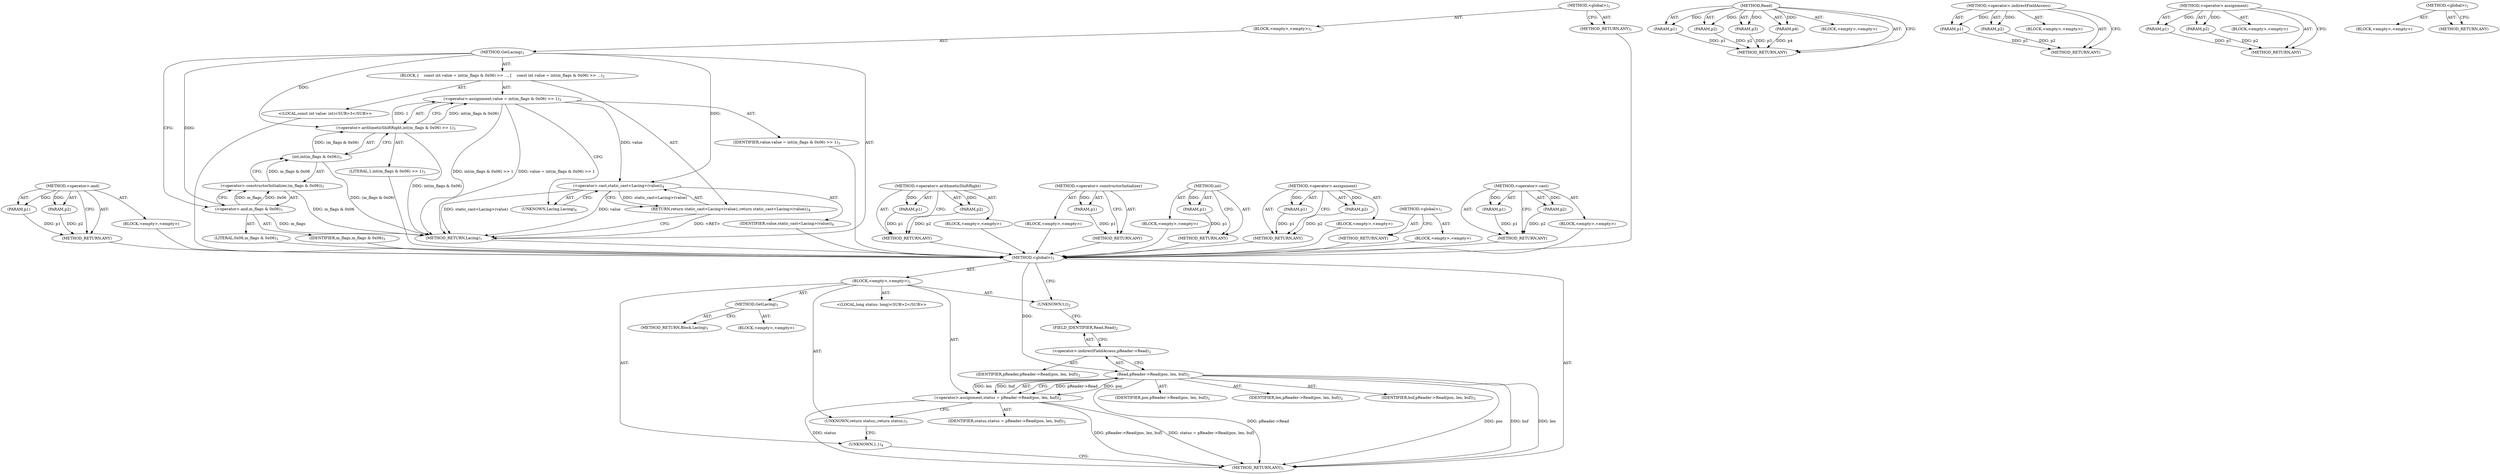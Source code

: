 digraph "&lt;global&gt;" {
vulnerable_61 [label=<(METHOD,&lt;operator&gt;.and)>];
vulnerable_62 [label=<(PARAM,p1)>];
vulnerable_63 [label=<(PARAM,p2)>];
vulnerable_64 [label=<(BLOCK,&lt;empty&gt;,&lt;empty&gt;)>];
vulnerable_65 [label=<(METHOD_RETURN,ANY)>];
vulnerable_6 [label=<(METHOD,&lt;global&gt;)<SUB>1</SUB>>];
vulnerable_7 [label=<(BLOCK,&lt;empty&gt;,&lt;empty&gt;)<SUB>1</SUB>>];
vulnerable_8 [label=<(METHOD,GetLacing)<SUB>1</SUB>>];
vulnerable_9 [label=<(BLOCK,{
    const int value = int(m_flags &amp; 0x06) &gt;&gt; ...,{
    const int value = int(m_flags &amp; 0x06) &gt;&gt; ...)<SUB>2</SUB>>];
vulnerable_10 [label="<(LOCAL,const int value: int)<SUB>3</SUB>>"];
vulnerable_11 [label=<(&lt;operator&gt;.assignment,value = int(m_flags &amp; 0x06) &gt;&gt; 1)<SUB>3</SUB>>];
vulnerable_12 [label=<(IDENTIFIER,value,value = int(m_flags &amp; 0x06) &gt;&gt; 1)<SUB>3</SUB>>];
vulnerable_13 [label=<(&lt;operator&gt;.arithmeticShiftRight,int(m_flags &amp; 0x06) &gt;&gt; 1)<SUB>3</SUB>>];
vulnerable_14 [label=<(int,int(m_flags &amp; 0x06))<SUB>3</SUB>>];
vulnerable_15 [label=<(&lt;operator&gt;.constructorInitializer,(m_flags &amp; 0x06))<SUB>3</SUB>>];
vulnerable_16 [label=<(&lt;operator&gt;.and,m_flags &amp; 0x06)<SUB>3</SUB>>];
vulnerable_17 [label=<(IDENTIFIER,m_flags,m_flags &amp; 0x06)<SUB>3</SUB>>];
vulnerable_18 [label=<(LITERAL,0x06,m_flags &amp; 0x06)<SUB>3</SUB>>];
vulnerable_19 [label=<(LITERAL,1,int(m_flags &amp; 0x06) &gt;&gt; 1)<SUB>3</SUB>>];
vulnerable_20 [label=<(RETURN,return static_cast&lt;Lacing&gt;(value);,return static_cast&lt;Lacing&gt;(value);)<SUB>4</SUB>>];
vulnerable_21 [label=<(&lt;operator&gt;.cast,static_cast&lt;Lacing&gt;(value))<SUB>4</SUB>>];
vulnerable_22 [label=<(UNKNOWN,Lacing,Lacing)<SUB>4</SUB>>];
vulnerable_23 [label=<(IDENTIFIER,value,static_cast&lt;Lacing&gt;(value))<SUB>4</SUB>>];
vulnerable_24 [label=<(METHOD_RETURN,Lacing)<SUB>1</SUB>>];
vulnerable_26 [label=<(METHOD_RETURN,ANY)<SUB>1</SUB>>];
vulnerable_48 [label=<(METHOD,&lt;operator&gt;.arithmeticShiftRight)>];
vulnerable_49 [label=<(PARAM,p1)>];
vulnerable_50 [label=<(PARAM,p2)>];
vulnerable_51 [label=<(BLOCK,&lt;empty&gt;,&lt;empty&gt;)>];
vulnerable_52 [label=<(METHOD_RETURN,ANY)>];
vulnerable_57 [label=<(METHOD,&lt;operator&gt;.constructorInitializer)>];
vulnerable_58 [label=<(PARAM,p1)>];
vulnerable_59 [label=<(BLOCK,&lt;empty&gt;,&lt;empty&gt;)>];
vulnerable_60 [label=<(METHOD_RETURN,ANY)>];
vulnerable_53 [label=<(METHOD,int)>];
vulnerable_54 [label=<(PARAM,p1)>];
vulnerable_55 [label=<(BLOCK,&lt;empty&gt;,&lt;empty&gt;)>];
vulnerable_56 [label=<(METHOD_RETURN,ANY)>];
vulnerable_43 [label=<(METHOD,&lt;operator&gt;.assignment)>];
vulnerable_44 [label=<(PARAM,p1)>];
vulnerable_45 [label=<(PARAM,p2)>];
vulnerable_46 [label=<(BLOCK,&lt;empty&gt;,&lt;empty&gt;)>];
vulnerable_47 [label=<(METHOD_RETURN,ANY)>];
vulnerable_37 [label=<(METHOD,&lt;global&gt;)<SUB>1</SUB>>];
vulnerable_38 [label=<(BLOCK,&lt;empty&gt;,&lt;empty&gt;)>];
vulnerable_39 [label=<(METHOD_RETURN,ANY)>];
vulnerable_66 [label=<(METHOD,&lt;operator&gt;.cast)>];
vulnerable_67 [label=<(PARAM,p1)>];
vulnerable_68 [label=<(PARAM,p2)>];
vulnerable_69 [label=<(BLOCK,&lt;empty&gt;,&lt;empty&gt;)>];
vulnerable_70 [label=<(METHOD_RETURN,ANY)>];
fixed_6 [label=<(METHOD,&lt;global&gt;)<SUB>1</SUB>>];
fixed_7 [label=<(BLOCK,&lt;empty&gt;,&lt;empty&gt;)<SUB>1</SUB>>];
fixed_8 [label=<(METHOD,GetLacing)<SUB>1</SUB>>];
fixed_9 [label=<(BLOCK,&lt;empty&gt;,&lt;empty&gt;)>];
fixed_10 [label=<(METHOD_RETURN,Block.Lacing)<SUB>1</SUB>>];
fixed_12 [label=<(UNKNOWN,t,t)<SUB>2</SUB>>];
fixed_13 [label="<(LOCAL,long status: long)<SUB>2</SUB>>"];
fixed_14 [label=<(&lt;operator&gt;.assignment,status = pReader-&gt;Read(pos, len, buf))<SUB>2</SUB>>];
fixed_15 [label=<(IDENTIFIER,status,status = pReader-&gt;Read(pos, len, buf))<SUB>2</SUB>>];
fixed_16 [label=<(Read,pReader-&gt;Read(pos, len, buf))<SUB>2</SUB>>];
fixed_17 [label=<(&lt;operator&gt;.indirectFieldAccess,pReader-&gt;Read)<SUB>2</SUB>>];
fixed_18 [label=<(IDENTIFIER,pReader,pReader-&gt;Read(pos, len, buf))<SUB>2</SUB>>];
fixed_19 [label=<(FIELD_IDENTIFIER,Read,Read)<SUB>2</SUB>>];
fixed_20 [label=<(IDENTIFIER,pos,pReader-&gt;Read(pos, len, buf))<SUB>2</SUB>>];
fixed_21 [label=<(IDENTIFIER,len,pReader-&gt;Read(pos, len, buf))<SUB>2</SUB>>];
fixed_22 [label=<(IDENTIFIER,buf,pReader-&gt;Read(pos, len, buf))<SUB>2</SUB>>];
fixed_23 [label=<(UNKNOWN,return status;,return status;)<SUB>3</SUB>>];
fixed_24 [label=<(UNKNOWN,},})<SUB>4</SUB>>];
fixed_25 [label=<(METHOD_RETURN,ANY)<SUB>1</SUB>>];
fixed_45 [label=<(METHOD,Read)>];
fixed_46 [label=<(PARAM,p1)>];
fixed_47 [label=<(PARAM,p2)>];
fixed_48 [label=<(PARAM,p3)>];
fixed_49 [label=<(PARAM,p4)>];
fixed_50 [label=<(BLOCK,&lt;empty&gt;,&lt;empty&gt;)>];
fixed_51 [label=<(METHOD_RETURN,ANY)>];
fixed_52 [label=<(METHOD,&lt;operator&gt;.indirectFieldAccess)>];
fixed_53 [label=<(PARAM,p1)>];
fixed_54 [label=<(PARAM,p2)>];
fixed_55 [label=<(BLOCK,&lt;empty&gt;,&lt;empty&gt;)>];
fixed_56 [label=<(METHOD_RETURN,ANY)>];
fixed_40 [label=<(METHOD,&lt;operator&gt;.assignment)>];
fixed_41 [label=<(PARAM,p1)>];
fixed_42 [label=<(PARAM,p2)>];
fixed_43 [label=<(BLOCK,&lt;empty&gt;,&lt;empty&gt;)>];
fixed_44 [label=<(METHOD_RETURN,ANY)>];
fixed_34 [label=<(METHOD,&lt;global&gt;)<SUB>1</SUB>>];
fixed_35 [label=<(BLOCK,&lt;empty&gt;,&lt;empty&gt;)>];
fixed_36 [label=<(METHOD_RETURN,ANY)>];
vulnerable_61 -> vulnerable_62  [key=0, label="AST: "];
vulnerable_61 -> vulnerable_62  [key=1, label="DDG: "];
vulnerable_61 -> vulnerable_64  [key=0, label="AST: "];
vulnerable_61 -> vulnerable_63  [key=0, label="AST: "];
vulnerable_61 -> vulnerable_63  [key=1, label="DDG: "];
vulnerable_61 -> vulnerable_65  [key=0, label="AST: "];
vulnerable_61 -> vulnerable_65  [key=1, label="CFG: "];
vulnerable_62 -> vulnerable_65  [key=0, label="DDG: p1"];
vulnerable_63 -> vulnerable_65  [key=0, label="DDG: p2"];
vulnerable_64 -> fixed_6  [key=0];
vulnerable_65 -> fixed_6  [key=0];
vulnerable_6 -> vulnerable_7  [key=0, label="AST: "];
vulnerable_6 -> vulnerable_26  [key=0, label="AST: "];
vulnerable_6 -> vulnerable_26  [key=1, label="CFG: "];
vulnerable_7 -> vulnerable_8  [key=0, label="AST: "];
vulnerable_8 -> vulnerable_9  [key=0, label="AST: "];
vulnerable_8 -> vulnerable_24  [key=0, label="AST: "];
vulnerable_8 -> vulnerable_16  [key=0, label="CFG: "];
vulnerable_8 -> vulnerable_16  [key=1, label="DDG: "];
vulnerable_8 -> vulnerable_21  [key=0, label="DDG: "];
vulnerable_8 -> vulnerable_13  [key=0, label="DDG: "];
vulnerable_9 -> vulnerable_10  [key=0, label="AST: "];
vulnerable_9 -> vulnerable_11  [key=0, label="AST: "];
vulnerable_9 -> vulnerable_20  [key=0, label="AST: "];
vulnerable_10 -> fixed_6  [key=0];
vulnerable_11 -> vulnerable_12  [key=0, label="AST: "];
vulnerable_11 -> vulnerable_13  [key=0, label="AST: "];
vulnerable_11 -> vulnerable_22  [key=0, label="CFG: "];
vulnerable_11 -> vulnerable_24  [key=0, label="DDG: int(m_flags &amp; 0x06) &gt;&gt; 1"];
vulnerable_11 -> vulnerable_24  [key=1, label="DDG: value = int(m_flags &amp; 0x06) &gt;&gt; 1"];
vulnerable_11 -> vulnerable_21  [key=0, label="DDG: value"];
vulnerable_12 -> fixed_6  [key=0];
vulnerable_13 -> vulnerable_14  [key=0, label="AST: "];
vulnerable_13 -> vulnerable_19  [key=0, label="AST: "];
vulnerable_13 -> vulnerable_11  [key=0, label="CFG: "];
vulnerable_13 -> vulnerable_11  [key=1, label="DDG: int(m_flags &amp; 0x06)"];
vulnerable_13 -> vulnerable_11  [key=2, label="DDG: 1"];
vulnerable_13 -> vulnerable_24  [key=0, label="DDG: int(m_flags &amp; 0x06)"];
vulnerable_14 -> vulnerable_15  [key=0, label="AST: "];
vulnerable_14 -> vulnerable_13  [key=0, label="CFG: "];
vulnerable_14 -> vulnerable_13  [key=1, label="DDG: (m_flags &amp; 0x06)"];
vulnerable_14 -> vulnerable_24  [key=0, label="DDG: (m_flags &amp; 0x06)"];
vulnerable_15 -> vulnerable_16  [key=0, label="AST: "];
vulnerable_15 -> vulnerable_14  [key=0, label="CFG: "];
vulnerable_15 -> vulnerable_14  [key=1, label="DDG: m_flags &amp; 0x06"];
vulnerable_15 -> vulnerable_24  [key=0, label="DDG: m_flags &amp; 0x06"];
vulnerable_16 -> vulnerable_17  [key=0, label="AST: "];
vulnerable_16 -> vulnerable_18  [key=0, label="AST: "];
vulnerable_16 -> vulnerable_15  [key=0, label="CFG: "];
vulnerable_16 -> vulnerable_15  [key=1, label="DDG: m_flags"];
vulnerable_16 -> vulnerable_15  [key=2, label="DDG: 0x06"];
vulnerable_16 -> vulnerable_24  [key=0, label="DDG: m_flags"];
vulnerable_17 -> fixed_6  [key=0];
vulnerable_18 -> fixed_6  [key=0];
vulnerable_19 -> fixed_6  [key=0];
vulnerable_20 -> vulnerable_21  [key=0, label="AST: "];
vulnerable_20 -> vulnerable_24  [key=0, label="CFG: "];
vulnerable_20 -> vulnerable_24  [key=1, label="DDG: &lt;RET&gt;"];
vulnerable_21 -> vulnerable_22  [key=0, label="AST: "];
vulnerable_21 -> vulnerable_23  [key=0, label="AST: "];
vulnerable_21 -> vulnerable_20  [key=0, label="CFG: "];
vulnerable_21 -> vulnerable_20  [key=1, label="DDG: static_cast&lt;Lacing&gt;(value)"];
vulnerable_21 -> vulnerable_24  [key=0, label="DDG: value"];
vulnerable_21 -> vulnerable_24  [key=1, label="DDG: static_cast&lt;Lacing&gt;(value)"];
vulnerable_22 -> vulnerable_21  [key=0, label="CFG: "];
vulnerable_23 -> fixed_6  [key=0];
vulnerable_24 -> fixed_6  [key=0];
vulnerable_26 -> fixed_6  [key=0];
vulnerable_48 -> vulnerable_49  [key=0, label="AST: "];
vulnerable_48 -> vulnerable_49  [key=1, label="DDG: "];
vulnerable_48 -> vulnerable_51  [key=0, label="AST: "];
vulnerable_48 -> vulnerable_50  [key=0, label="AST: "];
vulnerable_48 -> vulnerable_50  [key=1, label="DDG: "];
vulnerable_48 -> vulnerable_52  [key=0, label="AST: "];
vulnerable_48 -> vulnerable_52  [key=1, label="CFG: "];
vulnerable_49 -> vulnerable_52  [key=0, label="DDG: p1"];
vulnerable_50 -> vulnerable_52  [key=0, label="DDG: p2"];
vulnerable_51 -> fixed_6  [key=0];
vulnerable_52 -> fixed_6  [key=0];
vulnerable_57 -> vulnerable_58  [key=0, label="AST: "];
vulnerable_57 -> vulnerable_58  [key=1, label="DDG: "];
vulnerable_57 -> vulnerable_59  [key=0, label="AST: "];
vulnerable_57 -> vulnerable_60  [key=0, label="AST: "];
vulnerable_57 -> vulnerable_60  [key=1, label="CFG: "];
vulnerable_58 -> vulnerable_60  [key=0, label="DDG: p1"];
vulnerable_59 -> fixed_6  [key=0];
vulnerable_60 -> fixed_6  [key=0];
vulnerable_53 -> vulnerable_54  [key=0, label="AST: "];
vulnerable_53 -> vulnerable_54  [key=1, label="DDG: "];
vulnerable_53 -> vulnerable_55  [key=0, label="AST: "];
vulnerable_53 -> vulnerable_56  [key=0, label="AST: "];
vulnerable_53 -> vulnerable_56  [key=1, label="CFG: "];
vulnerable_54 -> vulnerable_56  [key=0, label="DDG: p1"];
vulnerable_55 -> fixed_6  [key=0];
vulnerable_56 -> fixed_6  [key=0];
vulnerable_43 -> vulnerable_44  [key=0, label="AST: "];
vulnerable_43 -> vulnerable_44  [key=1, label="DDG: "];
vulnerable_43 -> vulnerable_46  [key=0, label="AST: "];
vulnerable_43 -> vulnerable_45  [key=0, label="AST: "];
vulnerable_43 -> vulnerable_45  [key=1, label="DDG: "];
vulnerable_43 -> vulnerable_47  [key=0, label="AST: "];
vulnerable_43 -> vulnerable_47  [key=1, label="CFG: "];
vulnerable_44 -> vulnerable_47  [key=0, label="DDG: p1"];
vulnerable_45 -> vulnerable_47  [key=0, label="DDG: p2"];
vulnerable_46 -> fixed_6  [key=0];
vulnerable_47 -> fixed_6  [key=0];
vulnerable_37 -> vulnerable_38  [key=0, label="AST: "];
vulnerable_37 -> vulnerable_39  [key=0, label="AST: "];
vulnerable_37 -> vulnerable_39  [key=1, label="CFG: "];
vulnerable_38 -> fixed_6  [key=0];
vulnerable_39 -> fixed_6  [key=0];
vulnerable_66 -> vulnerable_67  [key=0, label="AST: "];
vulnerable_66 -> vulnerable_67  [key=1, label="DDG: "];
vulnerable_66 -> vulnerable_69  [key=0, label="AST: "];
vulnerable_66 -> vulnerable_68  [key=0, label="AST: "];
vulnerable_66 -> vulnerable_68  [key=1, label="DDG: "];
vulnerable_66 -> vulnerable_70  [key=0, label="AST: "];
vulnerable_66 -> vulnerable_70  [key=1, label="CFG: "];
vulnerable_67 -> vulnerable_70  [key=0, label="DDG: p1"];
vulnerable_68 -> vulnerable_70  [key=0, label="DDG: p2"];
vulnerable_69 -> fixed_6  [key=0];
vulnerable_70 -> fixed_6  [key=0];
fixed_6 -> fixed_7  [key=0, label="AST: "];
fixed_6 -> fixed_25  [key=0, label="AST: "];
fixed_6 -> fixed_12  [key=0, label="CFG: "];
fixed_6 -> fixed_16  [key=0, label="DDG: "];
fixed_7 -> fixed_8  [key=0, label="AST: "];
fixed_7 -> fixed_12  [key=0, label="AST: "];
fixed_7 -> fixed_13  [key=0, label="AST: "];
fixed_7 -> fixed_14  [key=0, label="AST: "];
fixed_7 -> fixed_23  [key=0, label="AST: "];
fixed_7 -> fixed_24  [key=0, label="AST: "];
fixed_8 -> fixed_9  [key=0, label="AST: "];
fixed_8 -> fixed_10  [key=0, label="AST: "];
fixed_8 -> fixed_10  [key=1, label="CFG: "];
fixed_12 -> fixed_19  [key=0, label="CFG: "];
fixed_14 -> fixed_15  [key=0, label="AST: "];
fixed_14 -> fixed_16  [key=0, label="AST: "];
fixed_14 -> fixed_23  [key=0, label="CFG: "];
fixed_14 -> fixed_25  [key=0, label="DDG: status"];
fixed_14 -> fixed_25  [key=1, label="DDG: pReader-&gt;Read(pos, len, buf)"];
fixed_14 -> fixed_25  [key=2, label="DDG: status = pReader-&gt;Read(pos, len, buf)"];
fixed_16 -> fixed_17  [key=0, label="AST: "];
fixed_16 -> fixed_20  [key=0, label="AST: "];
fixed_16 -> fixed_21  [key=0, label="AST: "];
fixed_16 -> fixed_22  [key=0, label="AST: "];
fixed_16 -> fixed_14  [key=0, label="CFG: "];
fixed_16 -> fixed_14  [key=1, label="DDG: pReader-&gt;Read"];
fixed_16 -> fixed_14  [key=2, label="DDG: pos"];
fixed_16 -> fixed_14  [key=3, label="DDG: len"];
fixed_16 -> fixed_14  [key=4, label="DDG: buf"];
fixed_16 -> fixed_25  [key=0, label="DDG: pReader-&gt;Read"];
fixed_16 -> fixed_25  [key=1, label="DDG: pos"];
fixed_16 -> fixed_25  [key=2, label="DDG: buf"];
fixed_16 -> fixed_25  [key=3, label="DDG: len"];
fixed_17 -> fixed_18  [key=0, label="AST: "];
fixed_17 -> fixed_19  [key=0, label="AST: "];
fixed_17 -> fixed_16  [key=0, label="CFG: "];
fixed_19 -> fixed_17  [key=0, label="CFG: "];
fixed_23 -> fixed_24  [key=0, label="CFG: "];
fixed_24 -> fixed_25  [key=0, label="CFG: "];
fixed_45 -> fixed_46  [key=0, label="AST: "];
fixed_45 -> fixed_46  [key=1, label="DDG: "];
fixed_45 -> fixed_50  [key=0, label="AST: "];
fixed_45 -> fixed_47  [key=0, label="AST: "];
fixed_45 -> fixed_47  [key=1, label="DDG: "];
fixed_45 -> fixed_51  [key=0, label="AST: "];
fixed_45 -> fixed_51  [key=1, label="CFG: "];
fixed_45 -> fixed_48  [key=0, label="AST: "];
fixed_45 -> fixed_48  [key=1, label="DDG: "];
fixed_45 -> fixed_49  [key=0, label="AST: "];
fixed_45 -> fixed_49  [key=1, label="DDG: "];
fixed_46 -> fixed_51  [key=0, label="DDG: p1"];
fixed_47 -> fixed_51  [key=0, label="DDG: p2"];
fixed_48 -> fixed_51  [key=0, label="DDG: p3"];
fixed_49 -> fixed_51  [key=0, label="DDG: p4"];
fixed_52 -> fixed_53  [key=0, label="AST: "];
fixed_52 -> fixed_53  [key=1, label="DDG: "];
fixed_52 -> fixed_55  [key=0, label="AST: "];
fixed_52 -> fixed_54  [key=0, label="AST: "];
fixed_52 -> fixed_54  [key=1, label="DDG: "];
fixed_52 -> fixed_56  [key=0, label="AST: "];
fixed_52 -> fixed_56  [key=1, label="CFG: "];
fixed_53 -> fixed_56  [key=0, label="DDG: p1"];
fixed_54 -> fixed_56  [key=0, label="DDG: p2"];
fixed_40 -> fixed_41  [key=0, label="AST: "];
fixed_40 -> fixed_41  [key=1, label="DDG: "];
fixed_40 -> fixed_43  [key=0, label="AST: "];
fixed_40 -> fixed_42  [key=0, label="AST: "];
fixed_40 -> fixed_42  [key=1, label="DDG: "];
fixed_40 -> fixed_44  [key=0, label="AST: "];
fixed_40 -> fixed_44  [key=1, label="CFG: "];
fixed_41 -> fixed_44  [key=0, label="DDG: p1"];
fixed_42 -> fixed_44  [key=0, label="DDG: p2"];
fixed_34 -> fixed_35  [key=0, label="AST: "];
fixed_34 -> fixed_36  [key=0, label="AST: "];
fixed_34 -> fixed_36  [key=1, label="CFG: "];
}
